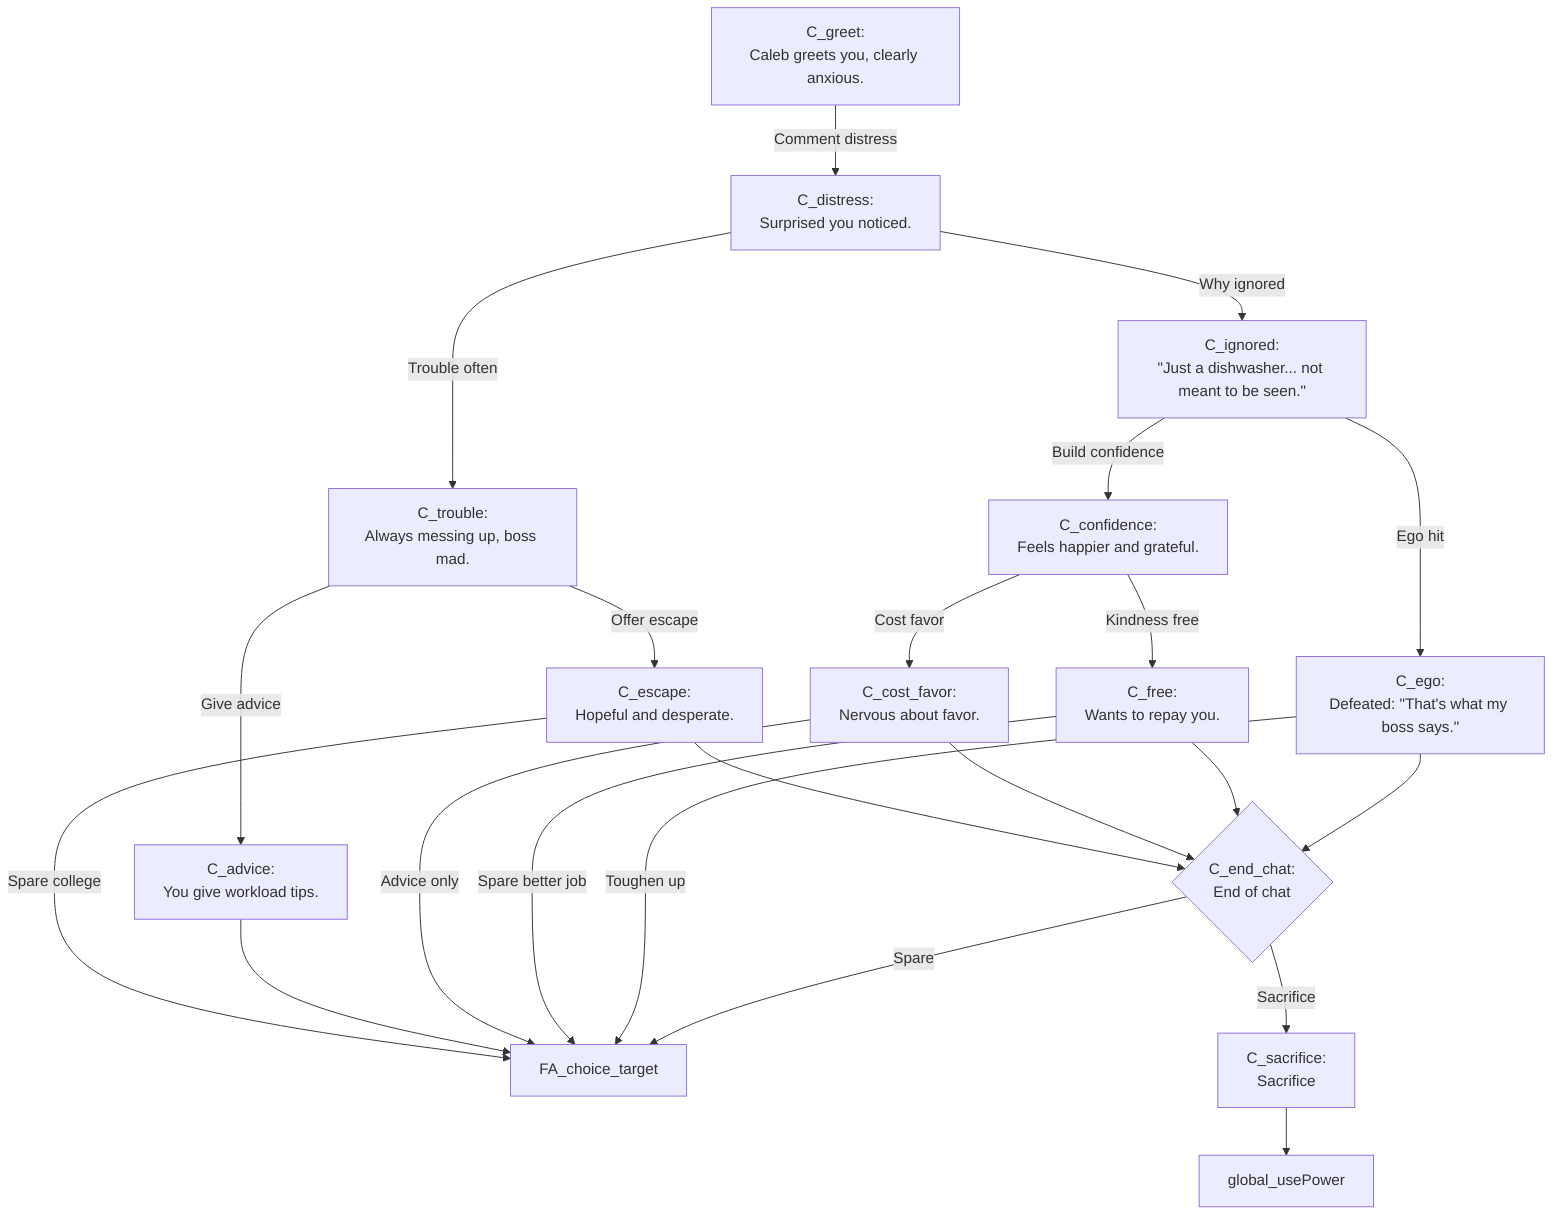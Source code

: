 flowchart TD
direction LR
C_greet["C_greet:<br/>Caleb greets you, clearly anxious."] -->|Comment distress| C_distress

%% Distress Path
C_distress["C_distress:<br/>Surprised you noticed."] -->|Trouble often| C_trouble
C_distress -->|Why ignored| C_ignored

C_trouble["C_trouble:<br/>Always messing up, boss mad."] -->|Offer escape| C_escape
C_trouble -->|Give advice| C_advice
C_escape["C_escape:<br/>Hopeful and desperate."] --> C_end_chat
C_escape -->|Spare college| FA_choice_target
C_advice["C_advice:<br/>You give workload tips."] --> FA_choice_target


%% Ignored Path
C_ignored["C_ignored:<br/>&quot;Just a dishwasher... not meant to be seen.&quot;"] -->|Build confidence| C_confidence
C_ignored -->|Ego hit| C_ego

C_confidence["C_confidence:<br/>Feels happier and grateful."] -->|Cost favor| C_cost_favor
C_confidence -->|Kindness free| C_free

C_cost_favor["C_cost_favor:<br/>Nervous about favor."] --> C_end_chat
C_cost_favor -->|Advice only| FA_choice_target

C_free["C_free:<br/>Wants to repay you."] --> C_end_chat
C_free -->|Spare better job| FA_choice_target

C_ego["C_ego:<br/>Defeated: &quot;That's what my boss says.&quot;"] --> C_end_chat
C_ego -->|Toughen up| FA_choice_target


C_sacrifice["C_sacrifice:<br/>Sacrifice"] --> global_usePower

C_end_chat{"C_end_chat:<br/>End of chat"} -->|Sacrifice| C_sacrifice
C_end_chat -->|Spare| FA_choice_target